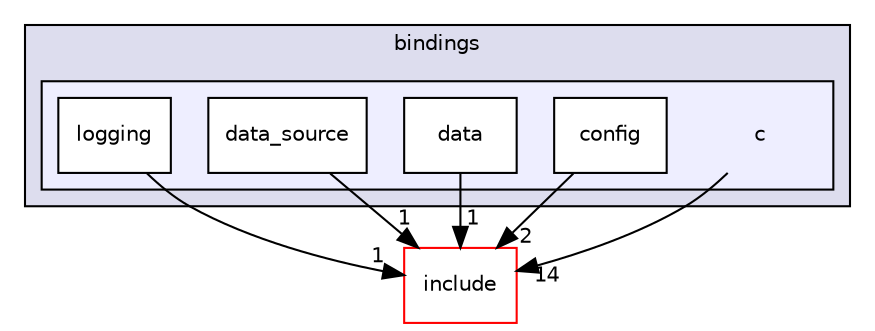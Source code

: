 digraph "/home/runner/work/cpp-sdks/cpp-sdks/libs/common/src/bindings/c" {
  compound=true
  node [ fontsize="10", fontname="Helvetica"];
  edge [ labelfontsize="10", labelfontname="Helvetica"];
  subgraph clusterdir_96564c7e53140614dda422247c1aa4b1 {
    graph [ bgcolor="#ddddee", pencolor="black", label="bindings" fontname="Helvetica", fontsize="10", URL="dir_96564c7e53140614dda422247c1aa4b1.html"]
  subgraph clusterdir_0aa2c7a11627ae3b29503c4d1e362b1b {
    graph [ bgcolor="#eeeeff", pencolor="black", label="" URL="dir_0aa2c7a11627ae3b29503c4d1e362b1b.html"];
    dir_0aa2c7a11627ae3b29503c4d1e362b1b [shape=plaintext label="c"];
  dir_a6fecbdcb19671f0c197bf108c9fd0e2 [shape=box label="config" fillcolor="white" style="filled" URL="dir_a6fecbdcb19671f0c197bf108c9fd0e2.html"];
  dir_d0a81b0b0fa97d64b2042fa7168e962d [shape=box label="data" fillcolor="white" style="filled" URL="dir_d0a81b0b0fa97d64b2042fa7168e962d.html"];
  dir_0c4adbcf4b85c6dbe487857955e34064 [shape=box label="data_source" fillcolor="white" style="filled" URL="dir_0c4adbcf4b85c6dbe487857955e34064.html"];
  dir_9d4f8b1b36c1bea51ebf75654315ec24 [shape=box label="logging" fillcolor="white" style="filled" URL="dir_9d4f8b1b36c1bea51ebf75654315ec24.html"];
  }
  }
  dir_11fbc4217d50ab21044e5ad6614aede5 [shape=box label="include" fillcolor="white" style="filled" color="red" URL="dir_11fbc4217d50ab21044e5ad6614aede5.html"];
  dir_a6fecbdcb19671f0c197bf108c9fd0e2->dir_11fbc4217d50ab21044e5ad6614aede5 [headlabel="2", labeldistance=1.5 headhref="dir_000034_000008.html"];
  dir_d0a81b0b0fa97d64b2042fa7168e962d->dir_11fbc4217d50ab21044e5ad6614aede5 [headlabel="1", labeldistance=1.5 headhref="dir_000035_000008.html"];
  dir_9d4f8b1b36c1bea51ebf75654315ec24->dir_11fbc4217d50ab21044e5ad6614aede5 [headlabel="1", labeldistance=1.5 headhref="dir_000038_000008.html"];
  dir_0c4adbcf4b85c6dbe487857955e34064->dir_11fbc4217d50ab21044e5ad6614aede5 [headlabel="1", labeldistance=1.5 headhref="dir_000037_000008.html"];
  dir_0aa2c7a11627ae3b29503c4d1e362b1b->dir_11fbc4217d50ab21044e5ad6614aede5 [headlabel="14", labeldistance=1.5 headhref="dir_000033_000008.html"];
}

